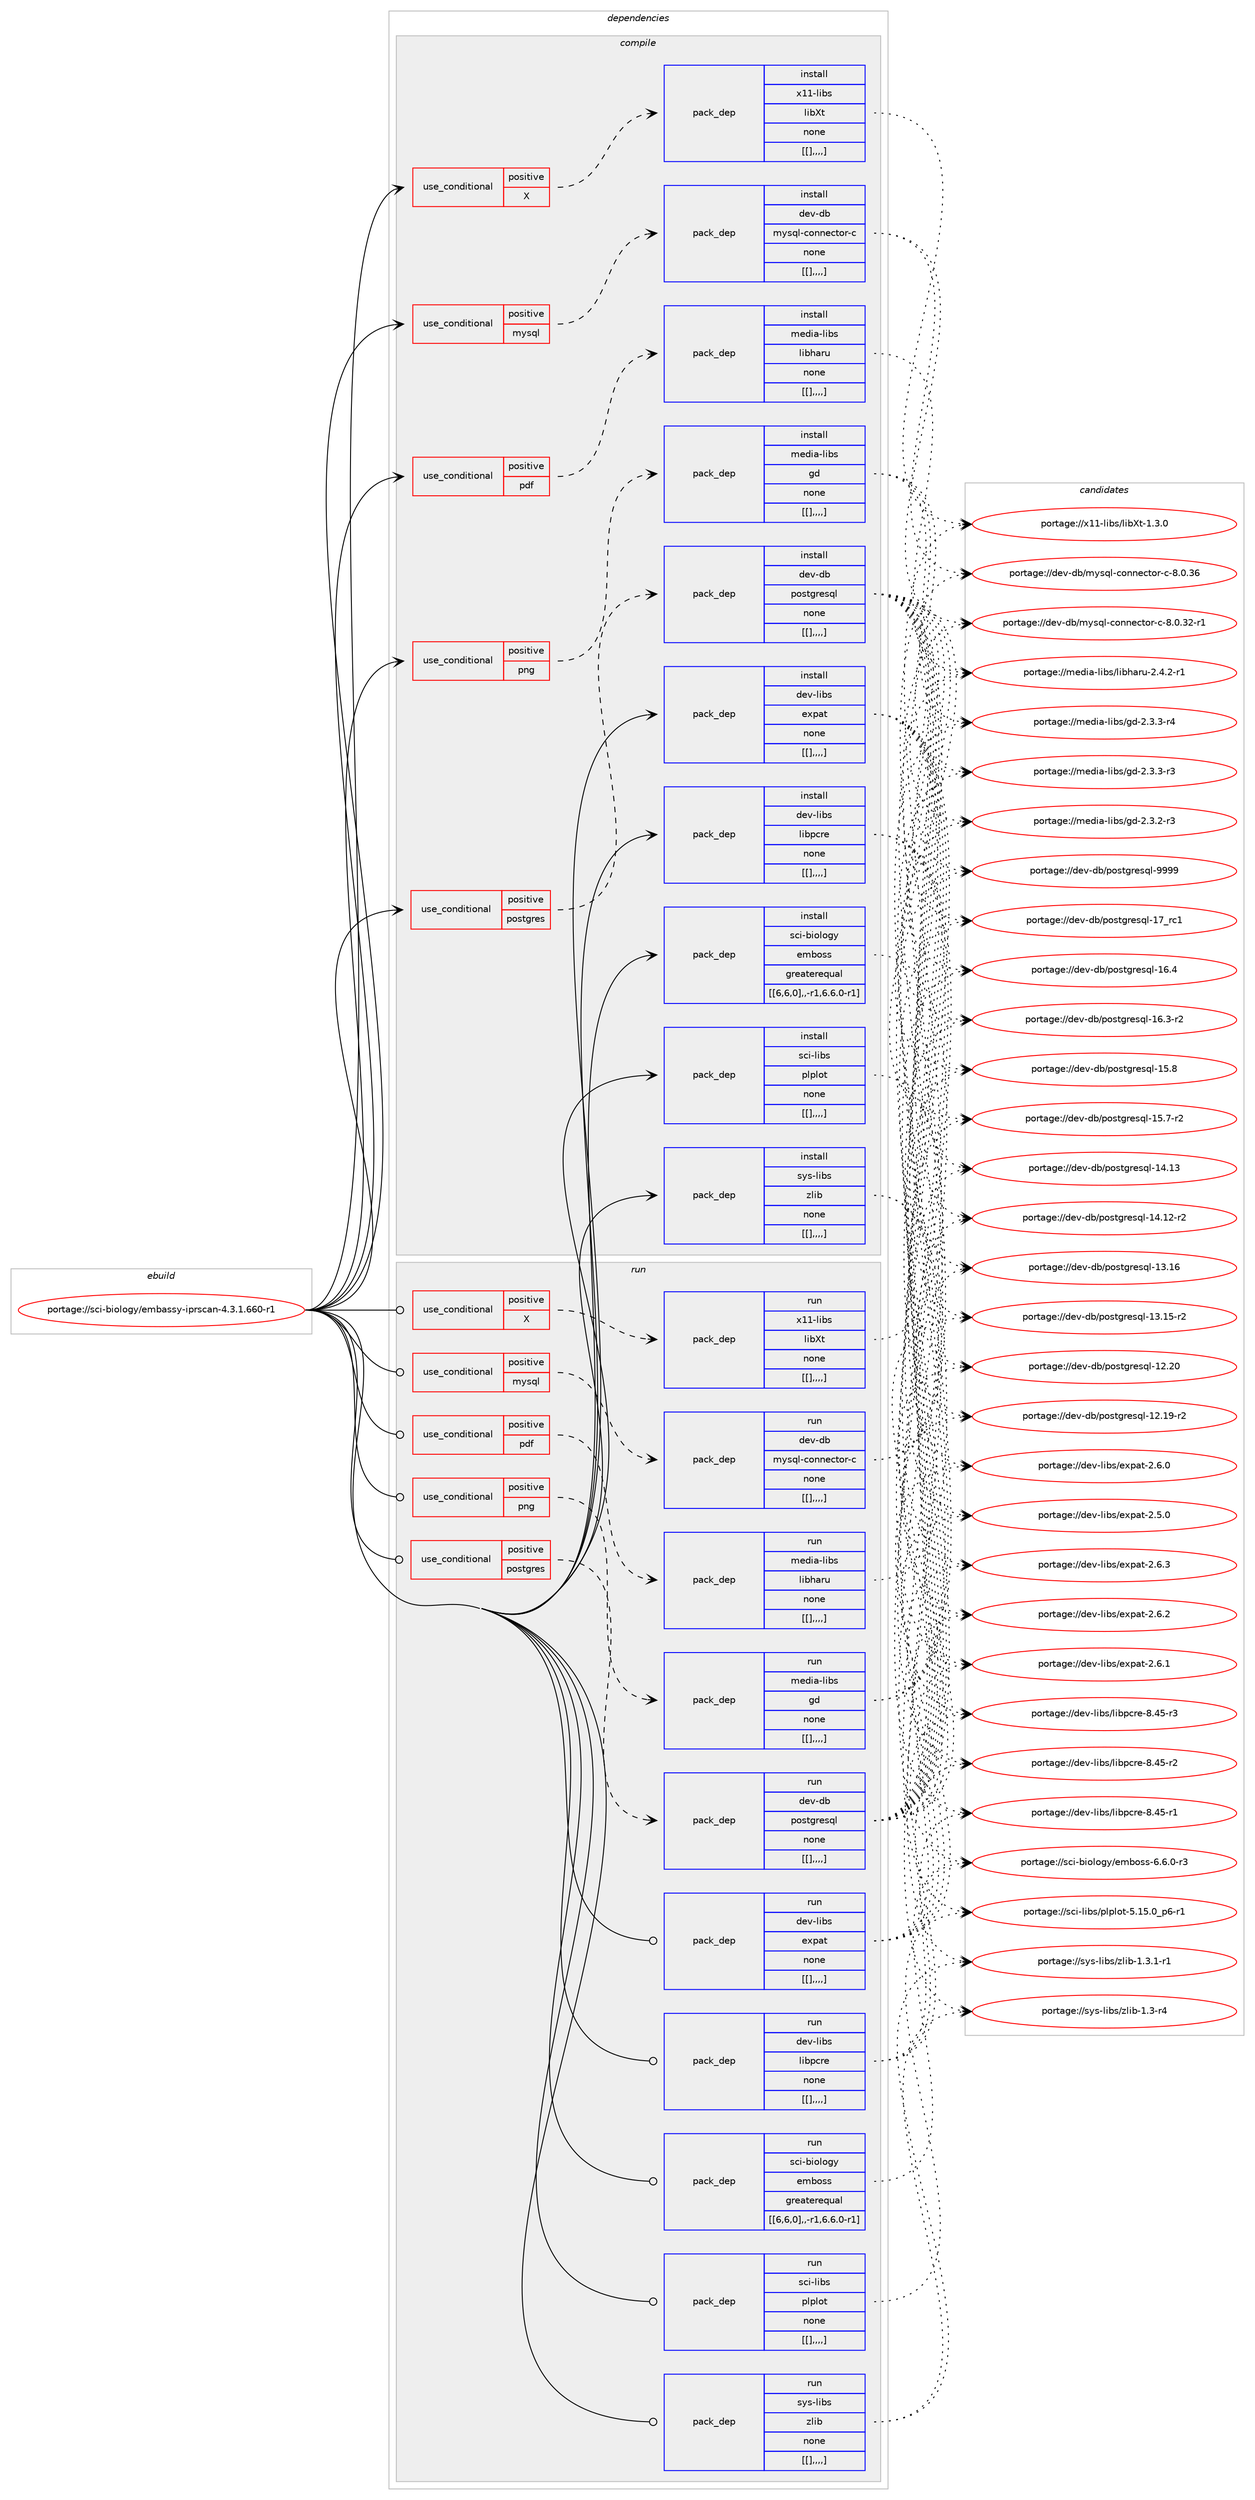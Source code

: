 digraph prolog {

# *************
# Graph options
# *************

newrank=true;
concentrate=true;
compound=true;
graph [rankdir=LR,fontname=Helvetica,fontsize=10,ranksep=1.5];#, ranksep=2.5, nodesep=0.2];
edge  [arrowhead=vee];
node  [fontname=Helvetica,fontsize=10];

# **********
# The ebuild
# **********

subgraph cluster_leftcol {
color=gray;
label=<<i>ebuild</i>>;
id [label="portage://sci-biology/embassy-iprscan-4.3.1.660-r1", color=red, width=4, href="../sci-biology/embassy-iprscan-4.3.1.660-r1.svg"];
}

# ****************
# The dependencies
# ****************

subgraph cluster_midcol {
color=gray;
label=<<i>dependencies</i>>;
subgraph cluster_compile {
fillcolor="#eeeeee";
style=filled;
label=<<i>compile</i>>;
subgraph cond107768 {
dependency408577 [label=<<TABLE BORDER="0" CELLBORDER="1" CELLSPACING="0" CELLPADDING="4"><TR><TD ROWSPAN="3" CELLPADDING="10">use_conditional</TD></TR><TR><TD>positive</TD></TR><TR><TD>X</TD></TR></TABLE>>, shape=none, color=red];
subgraph pack297852 {
dependency408578 [label=<<TABLE BORDER="0" CELLBORDER="1" CELLSPACING="0" CELLPADDING="4" WIDTH="220"><TR><TD ROWSPAN="6" CELLPADDING="30">pack_dep</TD></TR><TR><TD WIDTH="110">install</TD></TR><TR><TD>x11-libs</TD></TR><TR><TD>libXt</TD></TR><TR><TD>none</TD></TR><TR><TD>[[],,,,]</TD></TR></TABLE>>, shape=none, color=blue];
}
dependency408577:e -> dependency408578:w [weight=20,style="dashed",arrowhead="vee"];
}
id:e -> dependency408577:w [weight=20,style="solid",arrowhead="vee"];
subgraph cond107769 {
dependency408579 [label=<<TABLE BORDER="0" CELLBORDER="1" CELLSPACING="0" CELLPADDING="4"><TR><TD ROWSPAN="3" CELLPADDING="10">use_conditional</TD></TR><TR><TD>positive</TD></TR><TR><TD>mysql</TD></TR></TABLE>>, shape=none, color=red];
subgraph pack297853 {
dependency408580 [label=<<TABLE BORDER="0" CELLBORDER="1" CELLSPACING="0" CELLPADDING="4" WIDTH="220"><TR><TD ROWSPAN="6" CELLPADDING="30">pack_dep</TD></TR><TR><TD WIDTH="110">install</TD></TR><TR><TD>dev-db</TD></TR><TR><TD>mysql-connector-c</TD></TR><TR><TD>none</TD></TR><TR><TD>[[],,,,]</TD></TR></TABLE>>, shape=none, color=blue];
}
dependency408579:e -> dependency408580:w [weight=20,style="dashed",arrowhead="vee"];
}
id:e -> dependency408579:w [weight=20,style="solid",arrowhead="vee"];
subgraph cond107770 {
dependency408581 [label=<<TABLE BORDER="0" CELLBORDER="1" CELLSPACING="0" CELLPADDING="4"><TR><TD ROWSPAN="3" CELLPADDING="10">use_conditional</TD></TR><TR><TD>positive</TD></TR><TR><TD>pdf</TD></TR></TABLE>>, shape=none, color=red];
subgraph pack297854 {
dependency408582 [label=<<TABLE BORDER="0" CELLBORDER="1" CELLSPACING="0" CELLPADDING="4" WIDTH="220"><TR><TD ROWSPAN="6" CELLPADDING="30">pack_dep</TD></TR><TR><TD WIDTH="110">install</TD></TR><TR><TD>media-libs</TD></TR><TR><TD>libharu</TD></TR><TR><TD>none</TD></TR><TR><TD>[[],,,,]</TD></TR></TABLE>>, shape=none, color=blue];
}
dependency408581:e -> dependency408582:w [weight=20,style="dashed",arrowhead="vee"];
}
id:e -> dependency408581:w [weight=20,style="solid",arrowhead="vee"];
subgraph cond107771 {
dependency408583 [label=<<TABLE BORDER="0" CELLBORDER="1" CELLSPACING="0" CELLPADDING="4"><TR><TD ROWSPAN="3" CELLPADDING="10">use_conditional</TD></TR><TR><TD>positive</TD></TR><TR><TD>png</TD></TR></TABLE>>, shape=none, color=red];
subgraph pack297855 {
dependency408584 [label=<<TABLE BORDER="0" CELLBORDER="1" CELLSPACING="0" CELLPADDING="4" WIDTH="220"><TR><TD ROWSPAN="6" CELLPADDING="30">pack_dep</TD></TR><TR><TD WIDTH="110">install</TD></TR><TR><TD>media-libs</TD></TR><TR><TD>gd</TD></TR><TR><TD>none</TD></TR><TR><TD>[[],,,,]</TD></TR></TABLE>>, shape=none, color=blue];
}
dependency408583:e -> dependency408584:w [weight=20,style="dashed",arrowhead="vee"];
}
id:e -> dependency408583:w [weight=20,style="solid",arrowhead="vee"];
subgraph cond107772 {
dependency408585 [label=<<TABLE BORDER="0" CELLBORDER="1" CELLSPACING="0" CELLPADDING="4"><TR><TD ROWSPAN="3" CELLPADDING="10">use_conditional</TD></TR><TR><TD>positive</TD></TR><TR><TD>postgres</TD></TR></TABLE>>, shape=none, color=red];
subgraph pack297856 {
dependency408586 [label=<<TABLE BORDER="0" CELLBORDER="1" CELLSPACING="0" CELLPADDING="4" WIDTH="220"><TR><TD ROWSPAN="6" CELLPADDING="30">pack_dep</TD></TR><TR><TD WIDTH="110">install</TD></TR><TR><TD>dev-db</TD></TR><TR><TD>postgresql</TD></TR><TR><TD>none</TD></TR><TR><TD>[[],,,,]</TD></TR></TABLE>>, shape=none, color=blue];
}
dependency408585:e -> dependency408586:w [weight=20,style="dashed",arrowhead="vee"];
}
id:e -> dependency408585:w [weight=20,style="solid",arrowhead="vee"];
subgraph pack297857 {
dependency408587 [label=<<TABLE BORDER="0" CELLBORDER="1" CELLSPACING="0" CELLPADDING="4" WIDTH="220"><TR><TD ROWSPAN="6" CELLPADDING="30">pack_dep</TD></TR><TR><TD WIDTH="110">install</TD></TR><TR><TD>dev-libs</TD></TR><TR><TD>expat</TD></TR><TR><TD>none</TD></TR><TR><TD>[[],,,,]</TD></TR></TABLE>>, shape=none, color=blue];
}
id:e -> dependency408587:w [weight=20,style="solid",arrowhead="vee"];
subgraph pack297858 {
dependency408588 [label=<<TABLE BORDER="0" CELLBORDER="1" CELLSPACING="0" CELLPADDING="4" WIDTH="220"><TR><TD ROWSPAN="6" CELLPADDING="30">pack_dep</TD></TR><TR><TD WIDTH="110">install</TD></TR><TR><TD>dev-libs</TD></TR><TR><TD>libpcre</TD></TR><TR><TD>none</TD></TR><TR><TD>[[],,,,]</TD></TR></TABLE>>, shape=none, color=blue];
}
id:e -> dependency408588:w [weight=20,style="solid",arrowhead="vee"];
subgraph pack297859 {
dependency408589 [label=<<TABLE BORDER="0" CELLBORDER="1" CELLSPACING="0" CELLPADDING="4" WIDTH="220"><TR><TD ROWSPAN="6" CELLPADDING="30">pack_dep</TD></TR><TR><TD WIDTH="110">install</TD></TR><TR><TD>sci-biology</TD></TR><TR><TD>emboss</TD></TR><TR><TD>greaterequal</TD></TR><TR><TD>[[6,6,0],,-r1,6.6.0-r1]</TD></TR></TABLE>>, shape=none, color=blue];
}
id:e -> dependency408589:w [weight=20,style="solid",arrowhead="vee"];
subgraph pack297860 {
dependency408590 [label=<<TABLE BORDER="0" CELLBORDER="1" CELLSPACING="0" CELLPADDING="4" WIDTH="220"><TR><TD ROWSPAN="6" CELLPADDING="30">pack_dep</TD></TR><TR><TD WIDTH="110">install</TD></TR><TR><TD>sci-libs</TD></TR><TR><TD>plplot</TD></TR><TR><TD>none</TD></TR><TR><TD>[[],,,,]</TD></TR></TABLE>>, shape=none, color=blue];
}
id:e -> dependency408590:w [weight=20,style="solid",arrowhead="vee"];
subgraph pack297861 {
dependency408591 [label=<<TABLE BORDER="0" CELLBORDER="1" CELLSPACING="0" CELLPADDING="4" WIDTH="220"><TR><TD ROWSPAN="6" CELLPADDING="30">pack_dep</TD></TR><TR><TD WIDTH="110">install</TD></TR><TR><TD>sys-libs</TD></TR><TR><TD>zlib</TD></TR><TR><TD>none</TD></TR><TR><TD>[[],,,,]</TD></TR></TABLE>>, shape=none, color=blue];
}
id:e -> dependency408591:w [weight=20,style="solid",arrowhead="vee"];
}
subgraph cluster_compileandrun {
fillcolor="#eeeeee";
style=filled;
label=<<i>compile and run</i>>;
}
subgraph cluster_run {
fillcolor="#eeeeee";
style=filled;
label=<<i>run</i>>;
subgraph cond107773 {
dependency408592 [label=<<TABLE BORDER="0" CELLBORDER="1" CELLSPACING="0" CELLPADDING="4"><TR><TD ROWSPAN="3" CELLPADDING="10">use_conditional</TD></TR><TR><TD>positive</TD></TR><TR><TD>X</TD></TR></TABLE>>, shape=none, color=red];
subgraph pack297862 {
dependency408593 [label=<<TABLE BORDER="0" CELLBORDER="1" CELLSPACING="0" CELLPADDING="4" WIDTH="220"><TR><TD ROWSPAN="6" CELLPADDING="30">pack_dep</TD></TR><TR><TD WIDTH="110">run</TD></TR><TR><TD>x11-libs</TD></TR><TR><TD>libXt</TD></TR><TR><TD>none</TD></TR><TR><TD>[[],,,,]</TD></TR></TABLE>>, shape=none, color=blue];
}
dependency408592:e -> dependency408593:w [weight=20,style="dashed",arrowhead="vee"];
}
id:e -> dependency408592:w [weight=20,style="solid",arrowhead="odot"];
subgraph cond107774 {
dependency408594 [label=<<TABLE BORDER="0" CELLBORDER="1" CELLSPACING="0" CELLPADDING="4"><TR><TD ROWSPAN="3" CELLPADDING="10">use_conditional</TD></TR><TR><TD>positive</TD></TR><TR><TD>mysql</TD></TR></TABLE>>, shape=none, color=red];
subgraph pack297863 {
dependency408595 [label=<<TABLE BORDER="0" CELLBORDER="1" CELLSPACING="0" CELLPADDING="4" WIDTH="220"><TR><TD ROWSPAN="6" CELLPADDING="30">pack_dep</TD></TR><TR><TD WIDTH="110">run</TD></TR><TR><TD>dev-db</TD></TR><TR><TD>mysql-connector-c</TD></TR><TR><TD>none</TD></TR><TR><TD>[[],,,,]</TD></TR></TABLE>>, shape=none, color=blue];
}
dependency408594:e -> dependency408595:w [weight=20,style="dashed",arrowhead="vee"];
}
id:e -> dependency408594:w [weight=20,style="solid",arrowhead="odot"];
subgraph cond107775 {
dependency408596 [label=<<TABLE BORDER="0" CELLBORDER="1" CELLSPACING="0" CELLPADDING="4"><TR><TD ROWSPAN="3" CELLPADDING="10">use_conditional</TD></TR><TR><TD>positive</TD></TR><TR><TD>pdf</TD></TR></TABLE>>, shape=none, color=red];
subgraph pack297864 {
dependency408597 [label=<<TABLE BORDER="0" CELLBORDER="1" CELLSPACING="0" CELLPADDING="4" WIDTH="220"><TR><TD ROWSPAN="6" CELLPADDING="30">pack_dep</TD></TR><TR><TD WIDTH="110">run</TD></TR><TR><TD>media-libs</TD></TR><TR><TD>libharu</TD></TR><TR><TD>none</TD></TR><TR><TD>[[],,,,]</TD></TR></TABLE>>, shape=none, color=blue];
}
dependency408596:e -> dependency408597:w [weight=20,style="dashed",arrowhead="vee"];
}
id:e -> dependency408596:w [weight=20,style="solid",arrowhead="odot"];
subgraph cond107776 {
dependency408598 [label=<<TABLE BORDER="0" CELLBORDER="1" CELLSPACING="0" CELLPADDING="4"><TR><TD ROWSPAN="3" CELLPADDING="10">use_conditional</TD></TR><TR><TD>positive</TD></TR><TR><TD>png</TD></TR></TABLE>>, shape=none, color=red];
subgraph pack297865 {
dependency408599 [label=<<TABLE BORDER="0" CELLBORDER="1" CELLSPACING="0" CELLPADDING="4" WIDTH="220"><TR><TD ROWSPAN="6" CELLPADDING="30">pack_dep</TD></TR><TR><TD WIDTH="110">run</TD></TR><TR><TD>media-libs</TD></TR><TR><TD>gd</TD></TR><TR><TD>none</TD></TR><TR><TD>[[],,,,]</TD></TR></TABLE>>, shape=none, color=blue];
}
dependency408598:e -> dependency408599:w [weight=20,style="dashed",arrowhead="vee"];
}
id:e -> dependency408598:w [weight=20,style="solid",arrowhead="odot"];
subgraph cond107777 {
dependency408600 [label=<<TABLE BORDER="0" CELLBORDER="1" CELLSPACING="0" CELLPADDING="4"><TR><TD ROWSPAN="3" CELLPADDING="10">use_conditional</TD></TR><TR><TD>positive</TD></TR><TR><TD>postgres</TD></TR></TABLE>>, shape=none, color=red];
subgraph pack297866 {
dependency408601 [label=<<TABLE BORDER="0" CELLBORDER="1" CELLSPACING="0" CELLPADDING="4" WIDTH="220"><TR><TD ROWSPAN="6" CELLPADDING="30">pack_dep</TD></TR><TR><TD WIDTH="110">run</TD></TR><TR><TD>dev-db</TD></TR><TR><TD>postgresql</TD></TR><TR><TD>none</TD></TR><TR><TD>[[],,,,]</TD></TR></TABLE>>, shape=none, color=blue];
}
dependency408600:e -> dependency408601:w [weight=20,style="dashed",arrowhead="vee"];
}
id:e -> dependency408600:w [weight=20,style="solid",arrowhead="odot"];
subgraph pack297867 {
dependency408602 [label=<<TABLE BORDER="0" CELLBORDER="1" CELLSPACING="0" CELLPADDING="4" WIDTH="220"><TR><TD ROWSPAN="6" CELLPADDING="30">pack_dep</TD></TR><TR><TD WIDTH="110">run</TD></TR><TR><TD>dev-libs</TD></TR><TR><TD>expat</TD></TR><TR><TD>none</TD></TR><TR><TD>[[],,,,]</TD></TR></TABLE>>, shape=none, color=blue];
}
id:e -> dependency408602:w [weight=20,style="solid",arrowhead="odot"];
subgraph pack297868 {
dependency408603 [label=<<TABLE BORDER="0" CELLBORDER="1" CELLSPACING="0" CELLPADDING="4" WIDTH="220"><TR><TD ROWSPAN="6" CELLPADDING="30">pack_dep</TD></TR><TR><TD WIDTH="110">run</TD></TR><TR><TD>dev-libs</TD></TR><TR><TD>libpcre</TD></TR><TR><TD>none</TD></TR><TR><TD>[[],,,,]</TD></TR></TABLE>>, shape=none, color=blue];
}
id:e -> dependency408603:w [weight=20,style="solid",arrowhead="odot"];
subgraph pack297869 {
dependency408604 [label=<<TABLE BORDER="0" CELLBORDER="1" CELLSPACING="0" CELLPADDING="4" WIDTH="220"><TR><TD ROWSPAN="6" CELLPADDING="30">pack_dep</TD></TR><TR><TD WIDTH="110">run</TD></TR><TR><TD>sci-biology</TD></TR><TR><TD>emboss</TD></TR><TR><TD>greaterequal</TD></TR><TR><TD>[[6,6,0],,-r1,6.6.0-r1]</TD></TR></TABLE>>, shape=none, color=blue];
}
id:e -> dependency408604:w [weight=20,style="solid",arrowhead="odot"];
subgraph pack297870 {
dependency408605 [label=<<TABLE BORDER="0" CELLBORDER="1" CELLSPACING="0" CELLPADDING="4" WIDTH="220"><TR><TD ROWSPAN="6" CELLPADDING="30">pack_dep</TD></TR><TR><TD WIDTH="110">run</TD></TR><TR><TD>sci-libs</TD></TR><TR><TD>plplot</TD></TR><TR><TD>none</TD></TR><TR><TD>[[],,,,]</TD></TR></TABLE>>, shape=none, color=blue];
}
id:e -> dependency408605:w [weight=20,style="solid",arrowhead="odot"];
subgraph pack297871 {
dependency408606 [label=<<TABLE BORDER="0" CELLBORDER="1" CELLSPACING="0" CELLPADDING="4" WIDTH="220"><TR><TD ROWSPAN="6" CELLPADDING="30">pack_dep</TD></TR><TR><TD WIDTH="110">run</TD></TR><TR><TD>sys-libs</TD></TR><TR><TD>zlib</TD></TR><TR><TD>none</TD></TR><TR><TD>[[],,,,]</TD></TR></TABLE>>, shape=none, color=blue];
}
id:e -> dependency408606:w [weight=20,style="solid",arrowhead="odot"];
}
}

# **************
# The candidates
# **************

subgraph cluster_choices {
rank=same;
color=gray;
label=<<i>candidates</i>>;

subgraph choice297852 {
color=black;
nodesep=1;
choice12049494510810598115471081059888116454946514648 [label="portage://x11-libs/libXt-1.3.0", color=red, width=4,href="../x11-libs/libXt-1.3.0.svg"];
dependency408578:e -> choice12049494510810598115471081059888116454946514648:w [style=dotted,weight="100"];
}
subgraph choice297853 {
color=black;
nodesep=1;
choice100101118451009847109121115113108459911111011010199116111114459945564648465154 [label="portage://dev-db/mysql-connector-c-8.0.36", color=red, width=4,href="../dev-db/mysql-connector-c-8.0.36.svg"];
choice1001011184510098471091211151131084599111110110101991161111144599455646484651504511449 [label="portage://dev-db/mysql-connector-c-8.0.32-r1", color=red, width=4,href="../dev-db/mysql-connector-c-8.0.32-r1.svg"];
dependency408580:e -> choice100101118451009847109121115113108459911111011010199116111114459945564648465154:w [style=dotted,weight="100"];
dependency408580:e -> choice1001011184510098471091211151131084599111110110101991161111144599455646484651504511449:w [style=dotted,weight="100"];
}
subgraph choice297854 {
color=black;
nodesep=1;
choice1091011001059745108105981154710810598104971141174550465246504511449 [label="portage://media-libs/libharu-2.4.2-r1", color=red, width=4,href="../media-libs/libharu-2.4.2-r1.svg"];
dependency408582:e -> choice1091011001059745108105981154710810598104971141174550465246504511449:w [style=dotted,weight="100"];
}
subgraph choice297855 {
color=black;
nodesep=1;
choice109101100105974510810598115471031004550465146514511452 [label="portage://media-libs/gd-2.3.3-r4", color=red, width=4,href="../media-libs/gd-2.3.3-r4.svg"];
choice109101100105974510810598115471031004550465146514511451 [label="portage://media-libs/gd-2.3.3-r3", color=red, width=4,href="../media-libs/gd-2.3.3-r3.svg"];
choice109101100105974510810598115471031004550465146504511451 [label="portage://media-libs/gd-2.3.2-r3", color=red, width=4,href="../media-libs/gd-2.3.2-r3.svg"];
dependency408584:e -> choice109101100105974510810598115471031004550465146514511452:w [style=dotted,weight="100"];
dependency408584:e -> choice109101100105974510810598115471031004550465146514511451:w [style=dotted,weight="100"];
dependency408584:e -> choice109101100105974510810598115471031004550465146504511451:w [style=dotted,weight="100"];
}
subgraph choice297856 {
color=black;
nodesep=1;
choice1001011184510098471121111151161031141011151131084557575757 [label="portage://dev-db/postgresql-9999", color=red, width=4,href="../dev-db/postgresql-9999.svg"];
choice100101118451009847112111115116103114101115113108454955951149949 [label="portage://dev-db/postgresql-17_rc1", color=red, width=4,href="../dev-db/postgresql-17_rc1.svg"];
choice1001011184510098471121111151161031141011151131084549544652 [label="portage://dev-db/postgresql-16.4", color=red, width=4,href="../dev-db/postgresql-16.4.svg"];
choice10010111845100984711211111511610311410111511310845495446514511450 [label="portage://dev-db/postgresql-16.3-r2", color=red, width=4,href="../dev-db/postgresql-16.3-r2.svg"];
choice1001011184510098471121111151161031141011151131084549534656 [label="portage://dev-db/postgresql-15.8", color=red, width=4,href="../dev-db/postgresql-15.8.svg"];
choice10010111845100984711211111511610311410111511310845495346554511450 [label="portage://dev-db/postgresql-15.7-r2", color=red, width=4,href="../dev-db/postgresql-15.7-r2.svg"];
choice100101118451009847112111115116103114101115113108454952464951 [label="portage://dev-db/postgresql-14.13", color=red, width=4,href="../dev-db/postgresql-14.13.svg"];
choice1001011184510098471121111151161031141011151131084549524649504511450 [label="portage://dev-db/postgresql-14.12-r2", color=red, width=4,href="../dev-db/postgresql-14.12-r2.svg"];
choice100101118451009847112111115116103114101115113108454951464954 [label="portage://dev-db/postgresql-13.16", color=red, width=4,href="../dev-db/postgresql-13.16.svg"];
choice1001011184510098471121111151161031141011151131084549514649534511450 [label="portage://dev-db/postgresql-13.15-r2", color=red, width=4,href="../dev-db/postgresql-13.15-r2.svg"];
choice100101118451009847112111115116103114101115113108454950465048 [label="portage://dev-db/postgresql-12.20", color=red, width=4,href="../dev-db/postgresql-12.20.svg"];
choice1001011184510098471121111151161031141011151131084549504649574511450 [label="portage://dev-db/postgresql-12.19-r2", color=red, width=4,href="../dev-db/postgresql-12.19-r2.svg"];
dependency408586:e -> choice1001011184510098471121111151161031141011151131084557575757:w [style=dotted,weight="100"];
dependency408586:e -> choice100101118451009847112111115116103114101115113108454955951149949:w [style=dotted,weight="100"];
dependency408586:e -> choice1001011184510098471121111151161031141011151131084549544652:w [style=dotted,weight="100"];
dependency408586:e -> choice10010111845100984711211111511610311410111511310845495446514511450:w [style=dotted,weight="100"];
dependency408586:e -> choice1001011184510098471121111151161031141011151131084549534656:w [style=dotted,weight="100"];
dependency408586:e -> choice10010111845100984711211111511610311410111511310845495346554511450:w [style=dotted,weight="100"];
dependency408586:e -> choice100101118451009847112111115116103114101115113108454952464951:w [style=dotted,weight="100"];
dependency408586:e -> choice1001011184510098471121111151161031141011151131084549524649504511450:w [style=dotted,weight="100"];
dependency408586:e -> choice100101118451009847112111115116103114101115113108454951464954:w [style=dotted,weight="100"];
dependency408586:e -> choice1001011184510098471121111151161031141011151131084549514649534511450:w [style=dotted,weight="100"];
dependency408586:e -> choice100101118451009847112111115116103114101115113108454950465048:w [style=dotted,weight="100"];
dependency408586:e -> choice1001011184510098471121111151161031141011151131084549504649574511450:w [style=dotted,weight="100"];
}
subgraph choice297857 {
color=black;
nodesep=1;
choice10010111845108105981154710112011297116455046544651 [label="portage://dev-libs/expat-2.6.3", color=red, width=4,href="../dev-libs/expat-2.6.3.svg"];
choice10010111845108105981154710112011297116455046544650 [label="portage://dev-libs/expat-2.6.2", color=red, width=4,href="../dev-libs/expat-2.6.2.svg"];
choice10010111845108105981154710112011297116455046544649 [label="portage://dev-libs/expat-2.6.1", color=red, width=4,href="../dev-libs/expat-2.6.1.svg"];
choice10010111845108105981154710112011297116455046544648 [label="portage://dev-libs/expat-2.6.0", color=red, width=4,href="../dev-libs/expat-2.6.0.svg"];
choice10010111845108105981154710112011297116455046534648 [label="portage://dev-libs/expat-2.5.0", color=red, width=4,href="../dev-libs/expat-2.5.0.svg"];
dependency408587:e -> choice10010111845108105981154710112011297116455046544651:w [style=dotted,weight="100"];
dependency408587:e -> choice10010111845108105981154710112011297116455046544650:w [style=dotted,weight="100"];
dependency408587:e -> choice10010111845108105981154710112011297116455046544649:w [style=dotted,weight="100"];
dependency408587:e -> choice10010111845108105981154710112011297116455046544648:w [style=dotted,weight="100"];
dependency408587:e -> choice10010111845108105981154710112011297116455046534648:w [style=dotted,weight="100"];
}
subgraph choice297858 {
color=black;
nodesep=1;
choice100101118451081059811547108105981129911410145564652534511451 [label="portage://dev-libs/libpcre-8.45-r3", color=red, width=4,href="../dev-libs/libpcre-8.45-r3.svg"];
choice100101118451081059811547108105981129911410145564652534511450 [label="portage://dev-libs/libpcre-8.45-r2", color=red, width=4,href="../dev-libs/libpcre-8.45-r2.svg"];
choice100101118451081059811547108105981129911410145564652534511449 [label="portage://dev-libs/libpcre-8.45-r1", color=red, width=4,href="../dev-libs/libpcre-8.45-r1.svg"];
dependency408588:e -> choice100101118451081059811547108105981129911410145564652534511451:w [style=dotted,weight="100"];
dependency408588:e -> choice100101118451081059811547108105981129911410145564652534511450:w [style=dotted,weight="100"];
dependency408588:e -> choice100101118451081059811547108105981129911410145564652534511449:w [style=dotted,weight="100"];
}
subgraph choice297859 {
color=black;
nodesep=1;
choice11599105459810511110811110312147101109981111151154554465446484511451 [label="portage://sci-biology/emboss-6.6.0-r3", color=red, width=4,href="../sci-biology/emboss-6.6.0-r3.svg"];
dependency408589:e -> choice11599105459810511110811110312147101109981111151154554465446484511451:w [style=dotted,weight="100"];
}
subgraph choice297860 {
color=black;
nodesep=1;
choice115991054510810598115471121081121081111164553464953464895112544511449 [label="portage://sci-libs/plplot-5.15.0_p6-r1", color=red, width=4,href="../sci-libs/plplot-5.15.0_p6-r1.svg"];
dependency408590:e -> choice115991054510810598115471121081121081111164553464953464895112544511449:w [style=dotted,weight="100"];
}
subgraph choice297861 {
color=black;
nodesep=1;
choice115121115451081059811547122108105984549465146494511449 [label="portage://sys-libs/zlib-1.3.1-r1", color=red, width=4,href="../sys-libs/zlib-1.3.1-r1.svg"];
choice11512111545108105981154712210810598454946514511452 [label="portage://sys-libs/zlib-1.3-r4", color=red, width=4,href="../sys-libs/zlib-1.3-r4.svg"];
dependency408591:e -> choice115121115451081059811547122108105984549465146494511449:w [style=dotted,weight="100"];
dependency408591:e -> choice11512111545108105981154712210810598454946514511452:w [style=dotted,weight="100"];
}
subgraph choice297862 {
color=black;
nodesep=1;
choice12049494510810598115471081059888116454946514648 [label="portage://x11-libs/libXt-1.3.0", color=red, width=4,href="../x11-libs/libXt-1.3.0.svg"];
dependency408593:e -> choice12049494510810598115471081059888116454946514648:w [style=dotted,weight="100"];
}
subgraph choice297863 {
color=black;
nodesep=1;
choice100101118451009847109121115113108459911111011010199116111114459945564648465154 [label="portage://dev-db/mysql-connector-c-8.0.36", color=red, width=4,href="../dev-db/mysql-connector-c-8.0.36.svg"];
choice1001011184510098471091211151131084599111110110101991161111144599455646484651504511449 [label="portage://dev-db/mysql-connector-c-8.0.32-r1", color=red, width=4,href="../dev-db/mysql-connector-c-8.0.32-r1.svg"];
dependency408595:e -> choice100101118451009847109121115113108459911111011010199116111114459945564648465154:w [style=dotted,weight="100"];
dependency408595:e -> choice1001011184510098471091211151131084599111110110101991161111144599455646484651504511449:w [style=dotted,weight="100"];
}
subgraph choice297864 {
color=black;
nodesep=1;
choice1091011001059745108105981154710810598104971141174550465246504511449 [label="portage://media-libs/libharu-2.4.2-r1", color=red, width=4,href="../media-libs/libharu-2.4.2-r1.svg"];
dependency408597:e -> choice1091011001059745108105981154710810598104971141174550465246504511449:w [style=dotted,weight="100"];
}
subgraph choice297865 {
color=black;
nodesep=1;
choice109101100105974510810598115471031004550465146514511452 [label="portage://media-libs/gd-2.3.3-r4", color=red, width=4,href="../media-libs/gd-2.3.3-r4.svg"];
choice109101100105974510810598115471031004550465146514511451 [label="portage://media-libs/gd-2.3.3-r3", color=red, width=4,href="../media-libs/gd-2.3.3-r3.svg"];
choice109101100105974510810598115471031004550465146504511451 [label="portage://media-libs/gd-2.3.2-r3", color=red, width=4,href="../media-libs/gd-2.3.2-r3.svg"];
dependency408599:e -> choice109101100105974510810598115471031004550465146514511452:w [style=dotted,weight="100"];
dependency408599:e -> choice109101100105974510810598115471031004550465146514511451:w [style=dotted,weight="100"];
dependency408599:e -> choice109101100105974510810598115471031004550465146504511451:w [style=dotted,weight="100"];
}
subgraph choice297866 {
color=black;
nodesep=1;
choice1001011184510098471121111151161031141011151131084557575757 [label="portage://dev-db/postgresql-9999", color=red, width=4,href="../dev-db/postgresql-9999.svg"];
choice100101118451009847112111115116103114101115113108454955951149949 [label="portage://dev-db/postgresql-17_rc1", color=red, width=4,href="../dev-db/postgresql-17_rc1.svg"];
choice1001011184510098471121111151161031141011151131084549544652 [label="portage://dev-db/postgresql-16.4", color=red, width=4,href="../dev-db/postgresql-16.4.svg"];
choice10010111845100984711211111511610311410111511310845495446514511450 [label="portage://dev-db/postgresql-16.3-r2", color=red, width=4,href="../dev-db/postgresql-16.3-r2.svg"];
choice1001011184510098471121111151161031141011151131084549534656 [label="portage://dev-db/postgresql-15.8", color=red, width=4,href="../dev-db/postgresql-15.8.svg"];
choice10010111845100984711211111511610311410111511310845495346554511450 [label="portage://dev-db/postgresql-15.7-r2", color=red, width=4,href="../dev-db/postgresql-15.7-r2.svg"];
choice100101118451009847112111115116103114101115113108454952464951 [label="portage://dev-db/postgresql-14.13", color=red, width=4,href="../dev-db/postgresql-14.13.svg"];
choice1001011184510098471121111151161031141011151131084549524649504511450 [label="portage://dev-db/postgresql-14.12-r2", color=red, width=4,href="../dev-db/postgresql-14.12-r2.svg"];
choice100101118451009847112111115116103114101115113108454951464954 [label="portage://dev-db/postgresql-13.16", color=red, width=4,href="../dev-db/postgresql-13.16.svg"];
choice1001011184510098471121111151161031141011151131084549514649534511450 [label="portage://dev-db/postgresql-13.15-r2", color=red, width=4,href="../dev-db/postgresql-13.15-r2.svg"];
choice100101118451009847112111115116103114101115113108454950465048 [label="portage://dev-db/postgresql-12.20", color=red, width=4,href="../dev-db/postgresql-12.20.svg"];
choice1001011184510098471121111151161031141011151131084549504649574511450 [label="portage://dev-db/postgresql-12.19-r2", color=red, width=4,href="../dev-db/postgresql-12.19-r2.svg"];
dependency408601:e -> choice1001011184510098471121111151161031141011151131084557575757:w [style=dotted,weight="100"];
dependency408601:e -> choice100101118451009847112111115116103114101115113108454955951149949:w [style=dotted,weight="100"];
dependency408601:e -> choice1001011184510098471121111151161031141011151131084549544652:w [style=dotted,weight="100"];
dependency408601:e -> choice10010111845100984711211111511610311410111511310845495446514511450:w [style=dotted,weight="100"];
dependency408601:e -> choice1001011184510098471121111151161031141011151131084549534656:w [style=dotted,weight="100"];
dependency408601:e -> choice10010111845100984711211111511610311410111511310845495346554511450:w [style=dotted,weight="100"];
dependency408601:e -> choice100101118451009847112111115116103114101115113108454952464951:w [style=dotted,weight="100"];
dependency408601:e -> choice1001011184510098471121111151161031141011151131084549524649504511450:w [style=dotted,weight="100"];
dependency408601:e -> choice100101118451009847112111115116103114101115113108454951464954:w [style=dotted,weight="100"];
dependency408601:e -> choice1001011184510098471121111151161031141011151131084549514649534511450:w [style=dotted,weight="100"];
dependency408601:e -> choice100101118451009847112111115116103114101115113108454950465048:w [style=dotted,weight="100"];
dependency408601:e -> choice1001011184510098471121111151161031141011151131084549504649574511450:w [style=dotted,weight="100"];
}
subgraph choice297867 {
color=black;
nodesep=1;
choice10010111845108105981154710112011297116455046544651 [label="portage://dev-libs/expat-2.6.3", color=red, width=4,href="../dev-libs/expat-2.6.3.svg"];
choice10010111845108105981154710112011297116455046544650 [label="portage://dev-libs/expat-2.6.2", color=red, width=4,href="../dev-libs/expat-2.6.2.svg"];
choice10010111845108105981154710112011297116455046544649 [label="portage://dev-libs/expat-2.6.1", color=red, width=4,href="../dev-libs/expat-2.6.1.svg"];
choice10010111845108105981154710112011297116455046544648 [label="portage://dev-libs/expat-2.6.0", color=red, width=4,href="../dev-libs/expat-2.6.0.svg"];
choice10010111845108105981154710112011297116455046534648 [label="portage://dev-libs/expat-2.5.0", color=red, width=4,href="../dev-libs/expat-2.5.0.svg"];
dependency408602:e -> choice10010111845108105981154710112011297116455046544651:w [style=dotted,weight="100"];
dependency408602:e -> choice10010111845108105981154710112011297116455046544650:w [style=dotted,weight="100"];
dependency408602:e -> choice10010111845108105981154710112011297116455046544649:w [style=dotted,weight="100"];
dependency408602:e -> choice10010111845108105981154710112011297116455046544648:w [style=dotted,weight="100"];
dependency408602:e -> choice10010111845108105981154710112011297116455046534648:w [style=dotted,weight="100"];
}
subgraph choice297868 {
color=black;
nodesep=1;
choice100101118451081059811547108105981129911410145564652534511451 [label="portage://dev-libs/libpcre-8.45-r3", color=red, width=4,href="../dev-libs/libpcre-8.45-r3.svg"];
choice100101118451081059811547108105981129911410145564652534511450 [label="portage://dev-libs/libpcre-8.45-r2", color=red, width=4,href="../dev-libs/libpcre-8.45-r2.svg"];
choice100101118451081059811547108105981129911410145564652534511449 [label="portage://dev-libs/libpcre-8.45-r1", color=red, width=4,href="../dev-libs/libpcre-8.45-r1.svg"];
dependency408603:e -> choice100101118451081059811547108105981129911410145564652534511451:w [style=dotted,weight="100"];
dependency408603:e -> choice100101118451081059811547108105981129911410145564652534511450:w [style=dotted,weight="100"];
dependency408603:e -> choice100101118451081059811547108105981129911410145564652534511449:w [style=dotted,weight="100"];
}
subgraph choice297869 {
color=black;
nodesep=1;
choice11599105459810511110811110312147101109981111151154554465446484511451 [label="portage://sci-biology/emboss-6.6.0-r3", color=red, width=4,href="../sci-biology/emboss-6.6.0-r3.svg"];
dependency408604:e -> choice11599105459810511110811110312147101109981111151154554465446484511451:w [style=dotted,weight="100"];
}
subgraph choice297870 {
color=black;
nodesep=1;
choice115991054510810598115471121081121081111164553464953464895112544511449 [label="portage://sci-libs/plplot-5.15.0_p6-r1", color=red, width=4,href="../sci-libs/plplot-5.15.0_p6-r1.svg"];
dependency408605:e -> choice115991054510810598115471121081121081111164553464953464895112544511449:w [style=dotted,weight="100"];
}
subgraph choice297871 {
color=black;
nodesep=1;
choice115121115451081059811547122108105984549465146494511449 [label="portage://sys-libs/zlib-1.3.1-r1", color=red, width=4,href="../sys-libs/zlib-1.3.1-r1.svg"];
choice11512111545108105981154712210810598454946514511452 [label="portage://sys-libs/zlib-1.3-r4", color=red, width=4,href="../sys-libs/zlib-1.3-r4.svg"];
dependency408606:e -> choice115121115451081059811547122108105984549465146494511449:w [style=dotted,weight="100"];
dependency408606:e -> choice11512111545108105981154712210810598454946514511452:w [style=dotted,weight="100"];
}
}

}
